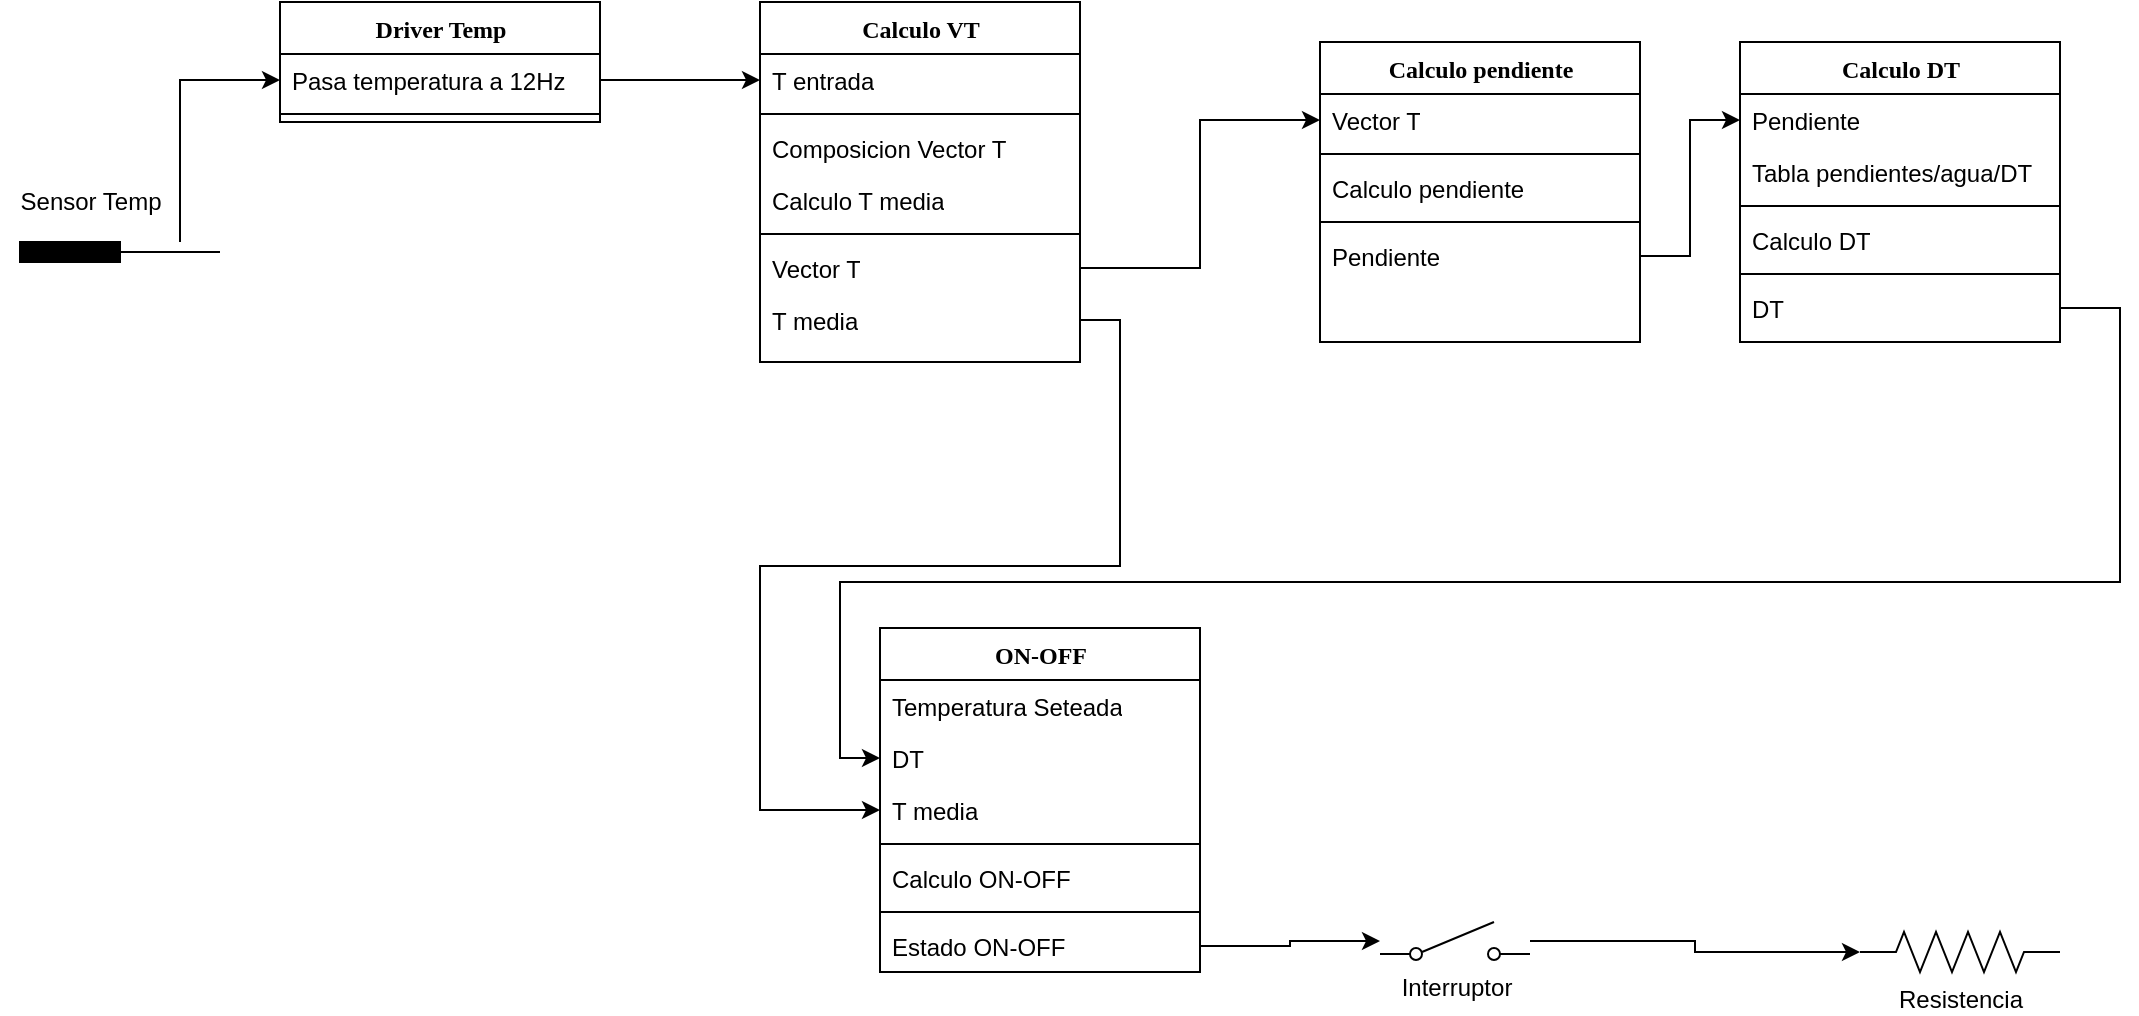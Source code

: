 <mxfile version="15.7.3" type="device"><diagram name="Page-1" id="9f46799a-70d6-7492-0946-bef42562c5a5"><mxGraphModel dx="1422" dy="793" grid="1" gridSize="10" guides="1" tooltips="1" connect="1" arrows="1" fold="1" page="1" pageScale="1" pageWidth="1169" pageHeight="827" background="none" math="0" shadow="0"><root><mxCell id="0"/><mxCell id="1" parent="0"/><mxCell id="78961159f06e98e8-17" value="Driver Temp" style="swimlane;html=1;fontStyle=1;align=center;verticalAlign=top;childLayout=stackLayout;horizontal=1;startSize=26;horizontalStack=0;resizeParent=1;resizeLast=0;collapsible=1;marginBottom=0;swimlaneFillColor=#ffffff;rounded=0;shadow=0;comic=0;labelBackgroundColor=none;strokeWidth=1;fillColor=none;fontFamily=Verdana;fontSize=12" parent="1" vertex="1"><mxGeometry x="150" y="120" width="160" height="60" as="geometry"/></mxCell><mxCell id="78961159f06e98e8-21" value="Pasa temperatura a 12Hz" style="text;html=1;strokeColor=none;fillColor=none;align=left;verticalAlign=top;spacingLeft=4;spacingRight=4;whiteSpace=wrap;overflow=hidden;rotatable=0;points=[[0,0.5],[1,0.5]];portConstraint=eastwest;" parent="78961159f06e98e8-17" vertex="1"><mxGeometry y="26" width="160" height="26" as="geometry"/></mxCell><mxCell id="78961159f06e98e8-19" value="" style="line;html=1;strokeWidth=1;fillColor=none;align=left;verticalAlign=middle;spacingTop=-1;spacingLeft=3;spacingRight=3;rotatable=0;labelPosition=right;points=[];portConstraint=eastwest;" parent="78961159f06e98e8-17" vertex="1"><mxGeometry y="52" width="160" height="8" as="geometry"/></mxCell><mxCell id="78961159f06e98e8-43" value="Calculo pendiente" style="swimlane;html=1;fontStyle=1;align=center;verticalAlign=top;childLayout=stackLayout;horizontal=1;startSize=26;horizontalStack=0;resizeParent=1;resizeLast=0;collapsible=1;marginBottom=0;swimlaneFillColor=#ffffff;rounded=0;shadow=0;comic=0;labelBackgroundColor=none;strokeWidth=1;fillColor=none;fontFamily=Verdana;fontSize=12" parent="1" vertex="1"><mxGeometry x="670" y="140" width="160" height="150" as="geometry"/></mxCell><mxCell id="78961159f06e98e8-44" value="Vector T" style="text;html=1;strokeColor=none;fillColor=none;align=left;verticalAlign=top;spacingLeft=4;spacingRight=4;whiteSpace=wrap;overflow=hidden;rotatable=0;points=[[0,0.5],[1,0.5]];portConstraint=eastwest;" parent="78961159f06e98e8-43" vertex="1"><mxGeometry y="26" width="160" height="26" as="geometry"/></mxCell><mxCell id="78961159f06e98e8-51" value="" style="line;html=1;strokeWidth=1;fillColor=none;align=left;verticalAlign=middle;spacingTop=-1;spacingLeft=3;spacingRight=3;rotatable=0;labelPosition=right;points=[];portConstraint=eastwest;" parent="78961159f06e98e8-43" vertex="1"><mxGeometry y="52" width="160" height="8" as="geometry"/></mxCell><mxCell id="78961159f06e98e8-53" value="&lt;div&gt;Calculo pendiente&lt;/div&gt;" style="text;html=1;strokeColor=none;fillColor=none;align=left;verticalAlign=top;spacingLeft=4;spacingRight=4;whiteSpace=wrap;overflow=hidden;rotatable=0;points=[[0,0.5],[1,0.5]];portConstraint=eastwest;" parent="78961159f06e98e8-43" vertex="1"><mxGeometry y="60" width="160" height="26" as="geometry"/></mxCell><mxCell id="BaRePQR6pzEtP4ckzw3e-25" value="" style="line;html=1;strokeWidth=1;fillColor=none;align=left;verticalAlign=middle;spacingTop=-1;spacingLeft=3;spacingRight=3;rotatable=0;labelPosition=right;points=[];portConstraint=eastwest;" vertex="1" parent="78961159f06e98e8-43"><mxGeometry y="86" width="160" height="8" as="geometry"/></mxCell><mxCell id="78961159f06e98e8-45" value="Pendiente" style="text;html=1;strokeColor=none;fillColor=none;align=left;verticalAlign=top;spacingLeft=4;spacingRight=4;whiteSpace=wrap;overflow=hidden;rotatable=0;points=[[0,0.5],[1,0.5]];portConstraint=eastwest;" parent="78961159f06e98e8-43" vertex="1"><mxGeometry y="94" width="160" height="26" as="geometry"/></mxCell><mxCell id="J3sHSqnzjAk38yc7wHQm-8" style="edgeStyle=orthogonalEdgeStyle;rounded=0;orthogonalLoop=1;jettySize=auto;html=1;exitX=1;exitY=0.5;exitDx=0;exitDy=0;entryX=0;entryY=0.5;entryDx=0;entryDy=0;" parent="1" source="78961159f06e98e8-21" target="J3sHSqnzjAk38yc7wHQm-10" edge="1"><mxGeometry relative="1" as="geometry"><mxPoint x="450" y="179" as="targetPoint"/></mxGeometry></mxCell><mxCell id="J3sHSqnzjAk38yc7wHQm-9" value="Calculo VT" style="swimlane;html=1;fontStyle=1;align=center;verticalAlign=top;childLayout=stackLayout;horizontal=1;startSize=26;horizontalStack=0;resizeParent=1;resizeLast=0;collapsible=1;marginBottom=0;swimlaneFillColor=#ffffff;rounded=0;shadow=0;comic=0;labelBackgroundColor=none;strokeWidth=1;fillColor=none;fontFamily=Verdana;fontSize=12" parent="1" vertex="1"><mxGeometry x="390" y="120" width="160" height="180" as="geometry"/></mxCell><mxCell id="J3sHSqnzjAk38yc7wHQm-10" value="T entrada" style="text;html=1;strokeColor=none;fillColor=none;align=left;verticalAlign=top;spacingLeft=4;spacingRight=4;whiteSpace=wrap;overflow=hidden;rotatable=0;points=[[0,0.5],[1,0.5]];portConstraint=eastwest;" parent="J3sHSqnzjAk38yc7wHQm-9" vertex="1"><mxGeometry y="26" width="160" height="26" as="geometry"/></mxCell><mxCell id="J3sHSqnzjAk38yc7wHQm-12" value="" style="line;html=1;strokeWidth=1;fillColor=none;align=left;verticalAlign=middle;spacingTop=-1;spacingLeft=3;spacingRight=3;rotatable=0;labelPosition=right;points=[];portConstraint=eastwest;" parent="J3sHSqnzjAk38yc7wHQm-9" vertex="1"><mxGeometry y="52" width="160" height="8" as="geometry"/></mxCell><mxCell id="BaRePQR6pzEtP4ckzw3e-12" value="Composicion Vector T" style="text;html=1;strokeColor=none;fillColor=none;align=left;verticalAlign=top;spacingLeft=4;spacingRight=4;whiteSpace=wrap;overflow=hidden;rotatable=0;points=[[0,0.5],[1,0.5]];portConstraint=eastwest;" vertex="1" parent="J3sHSqnzjAk38yc7wHQm-9"><mxGeometry y="60" width="160" height="26" as="geometry"/></mxCell><mxCell id="J3sHSqnzjAk38yc7wHQm-13" value="Calculo T media" style="text;html=1;strokeColor=none;fillColor=none;align=left;verticalAlign=top;spacingLeft=4;spacingRight=4;whiteSpace=wrap;overflow=hidden;rotatable=0;points=[[0,0.5],[1,0.5]];portConstraint=eastwest;" parent="J3sHSqnzjAk38yc7wHQm-9" vertex="1"><mxGeometry y="86" width="160" height="26" as="geometry"/></mxCell><mxCell id="BaRePQR6pzEtP4ckzw3e-26" value="" style="line;html=1;strokeWidth=1;fillColor=none;align=left;verticalAlign=middle;spacingTop=-1;spacingLeft=3;spacingRight=3;rotatable=0;labelPosition=right;points=[];portConstraint=eastwest;" vertex="1" parent="J3sHSqnzjAk38yc7wHQm-9"><mxGeometry y="112" width="160" height="8" as="geometry"/></mxCell><mxCell id="BaRePQR6pzEtP4ckzw3e-11" value="Vector T" style="text;html=1;strokeColor=none;fillColor=none;align=left;verticalAlign=top;spacingLeft=4;spacingRight=4;whiteSpace=wrap;overflow=hidden;rotatable=0;points=[[0,0.5],[1,0.5]];portConstraint=eastwest;" vertex="1" parent="J3sHSqnzjAk38yc7wHQm-9"><mxGeometry y="120" width="160" height="26" as="geometry"/></mxCell><mxCell id="J3sHSqnzjAk38yc7wHQm-11" value="T media" style="text;html=1;strokeColor=none;fillColor=none;align=left;verticalAlign=top;spacingLeft=4;spacingRight=4;whiteSpace=wrap;overflow=hidden;rotatable=0;points=[[0,0.5],[1,0.5]];portConstraint=eastwest;" parent="J3sHSqnzjAk38yc7wHQm-9" vertex="1"><mxGeometry y="146" width="160" height="26" as="geometry"/></mxCell><mxCell id="BaRePQR6pzEtP4ckzw3e-56" style="edgeStyle=orthogonalEdgeStyle;rounded=0;orthogonalLoop=1;jettySize=auto;html=1;entryX=0;entryY=0.5;entryDx=0;entryDy=0;entryPerimeter=0;" edge="1" parent="1" source="BaRePQR6pzEtP4ckzw3e-2" target="BaRePQR6pzEtP4ckzw3e-3"><mxGeometry relative="1" as="geometry"/></mxCell><mxCell id="BaRePQR6pzEtP4ckzw3e-2" value="Interruptor" style="pointerEvents=1;verticalLabelPosition=bottom;shadow=0;dashed=0;align=center;html=1;verticalAlign=top;shape=mxgraph.electrical.electro-mechanical.simple_switch;" vertex="1" parent="1"><mxGeometry x="700" y="580" width="75" height="19" as="geometry"/></mxCell><mxCell id="BaRePQR6pzEtP4ckzw3e-3" value="Resistencia" style="pointerEvents=1;verticalLabelPosition=bottom;shadow=0;dashed=0;align=center;html=1;verticalAlign=top;shape=mxgraph.electrical.resistors.resistor_2;" vertex="1" parent="1"><mxGeometry x="940" y="585" width="100" height="20" as="geometry"/></mxCell><mxCell id="BaRePQR6pzEtP4ckzw3e-6" style="edgeStyle=orthogonalEdgeStyle;rounded=0;orthogonalLoop=1;jettySize=auto;html=1;entryX=0;entryY=0.5;entryDx=0;entryDy=0;" edge="1" parent="1" source="BaRePQR6pzEtP4ckzw3e-5" target="78961159f06e98e8-21"><mxGeometry relative="1" as="geometry"><Array as="points"><mxPoint x="100" y="159"/></Array></mxGeometry></mxCell><mxCell id="BaRePQR6pzEtP4ckzw3e-5" value="" style="verticalLabelPosition=bottom;shadow=0;dashed=0;align=center;fillColor=strokeColor;html=1;verticalAlign=top;strokeWidth=1;shape=mxgraph.electrical.miscellaneous.mf_contact_2;flipH=1;" vertex="1" parent="1"><mxGeometry x="20" y="240" width="100" height="10" as="geometry"/></mxCell><mxCell id="BaRePQR6pzEtP4ckzw3e-7" value="Sensor Temp" style="text;html=1;align=center;verticalAlign=middle;resizable=0;points=[];autosize=1;strokeColor=none;fillColor=none;" vertex="1" parent="1"><mxGeometry x="10" y="210" width="90" height="20" as="geometry"/></mxCell><mxCell id="BaRePQR6pzEtP4ckzw3e-17" style="edgeStyle=orthogonalEdgeStyle;rounded=0;orthogonalLoop=1;jettySize=auto;html=1;entryX=0;entryY=0.5;entryDx=0;entryDy=0;" edge="1" parent="1" source="BaRePQR6pzEtP4ckzw3e-11" target="78961159f06e98e8-44"><mxGeometry relative="1" as="geometry"/></mxCell><mxCell id="BaRePQR6pzEtP4ckzw3e-18" value="Calculo DT" style="swimlane;html=1;fontStyle=1;align=center;verticalAlign=top;childLayout=stackLayout;horizontal=1;startSize=26;horizontalStack=0;resizeParent=1;resizeLast=0;collapsible=1;marginBottom=0;swimlaneFillColor=#ffffff;rounded=0;shadow=0;comic=0;labelBackgroundColor=none;strokeWidth=1;fillColor=none;fontFamily=Verdana;fontSize=12" vertex="1" parent="1"><mxGeometry x="880" y="140" width="160" height="150" as="geometry"/></mxCell><mxCell id="BaRePQR6pzEtP4ckzw3e-19" value="Pendiente" style="text;html=1;strokeColor=none;fillColor=none;align=left;verticalAlign=top;spacingLeft=4;spacingRight=4;whiteSpace=wrap;overflow=hidden;rotatable=0;points=[[0,0.5],[1,0.5]];portConstraint=eastwest;" vertex="1" parent="BaRePQR6pzEtP4ckzw3e-18"><mxGeometry y="26" width="160" height="26" as="geometry"/></mxCell><mxCell id="BaRePQR6pzEtP4ckzw3e-20" value="Tabla pendientes/agua/DT" style="text;html=1;strokeColor=none;fillColor=none;align=left;verticalAlign=top;spacingLeft=4;spacingRight=4;whiteSpace=wrap;overflow=hidden;rotatable=0;points=[[0,0.5],[1,0.5]];portConstraint=eastwest;" vertex="1" parent="BaRePQR6pzEtP4ckzw3e-18"><mxGeometry y="52" width="160" height="26" as="geometry"/></mxCell><mxCell id="BaRePQR6pzEtP4ckzw3e-21" value="" style="line;html=1;strokeWidth=1;fillColor=none;align=left;verticalAlign=middle;spacingTop=-1;spacingLeft=3;spacingRight=3;rotatable=0;labelPosition=right;points=[];portConstraint=eastwest;" vertex="1" parent="BaRePQR6pzEtP4ckzw3e-18"><mxGeometry y="78" width="160" height="8" as="geometry"/></mxCell><mxCell id="BaRePQR6pzEtP4ckzw3e-22" value="Calculo DT" style="text;html=1;strokeColor=none;fillColor=none;align=left;verticalAlign=top;spacingLeft=4;spacingRight=4;whiteSpace=wrap;overflow=hidden;rotatable=0;points=[[0,0.5],[1,0.5]];portConstraint=eastwest;" vertex="1" parent="BaRePQR6pzEtP4ckzw3e-18"><mxGeometry y="86" width="160" height="26" as="geometry"/></mxCell><mxCell id="BaRePQR6pzEtP4ckzw3e-23" value="" style="line;html=1;strokeWidth=1;fillColor=none;align=left;verticalAlign=middle;spacingTop=-1;spacingLeft=3;spacingRight=3;rotatable=0;labelPosition=right;points=[];portConstraint=eastwest;" vertex="1" parent="BaRePQR6pzEtP4ckzw3e-18"><mxGeometry y="112" width="160" height="8" as="geometry"/></mxCell><mxCell id="BaRePQR6pzEtP4ckzw3e-24" value="&lt;div&gt;DT&lt;/div&gt;" style="text;html=1;strokeColor=none;fillColor=none;align=left;verticalAlign=top;spacingLeft=4;spacingRight=4;whiteSpace=wrap;overflow=hidden;rotatable=0;points=[[0,0.5],[1,0.5]];portConstraint=eastwest;" vertex="1" parent="BaRePQR6pzEtP4ckzw3e-18"><mxGeometry y="120" width="160" height="26" as="geometry"/></mxCell><mxCell id="BaRePQR6pzEtP4ckzw3e-28" style="edgeStyle=orthogonalEdgeStyle;rounded=0;orthogonalLoop=1;jettySize=auto;html=1;entryX=0;entryY=0.5;entryDx=0;entryDy=0;" edge="1" parent="1" source="78961159f06e98e8-45" target="BaRePQR6pzEtP4ckzw3e-19"><mxGeometry relative="1" as="geometry"/></mxCell><mxCell id="BaRePQR6pzEtP4ckzw3e-40" value="ON-OFF" style="swimlane;html=1;fontStyle=1;align=center;verticalAlign=top;childLayout=stackLayout;horizontal=1;startSize=26;horizontalStack=0;resizeParent=1;resizeLast=0;collapsible=1;marginBottom=0;swimlaneFillColor=#ffffff;rounded=0;shadow=0;comic=0;labelBackgroundColor=none;strokeWidth=1;fillColor=none;fontFamily=Verdana;fontSize=12" vertex="1" parent="1"><mxGeometry x="450" y="433" width="160" height="172" as="geometry"/></mxCell><mxCell id="BaRePQR6pzEtP4ckzw3e-41" value="Temperatura Seteada" style="text;html=1;strokeColor=none;fillColor=none;align=left;verticalAlign=top;spacingLeft=4;spacingRight=4;whiteSpace=wrap;overflow=hidden;rotatable=0;points=[[0,0.5],[1,0.5]];portConstraint=eastwest;" vertex="1" parent="BaRePQR6pzEtP4ckzw3e-40"><mxGeometry y="26" width="160" height="26" as="geometry"/></mxCell><mxCell id="BaRePQR6pzEtP4ckzw3e-48" value="DT" style="text;html=1;strokeColor=none;fillColor=none;align=left;verticalAlign=top;spacingLeft=4;spacingRight=4;whiteSpace=wrap;overflow=hidden;rotatable=0;points=[[0,0.5],[1,0.5]];portConstraint=eastwest;" vertex="1" parent="BaRePQR6pzEtP4ckzw3e-40"><mxGeometry y="52" width="160" height="26" as="geometry"/></mxCell><mxCell id="BaRePQR6pzEtP4ckzw3e-44" value="T media" style="text;html=1;strokeColor=none;fillColor=none;align=left;verticalAlign=top;spacingLeft=4;spacingRight=4;whiteSpace=wrap;overflow=hidden;rotatable=0;points=[[0,0.5],[1,0.5]];portConstraint=eastwest;" vertex="1" parent="BaRePQR6pzEtP4ckzw3e-40"><mxGeometry y="78" width="160" height="26" as="geometry"/></mxCell><mxCell id="BaRePQR6pzEtP4ckzw3e-45" value="" style="line;html=1;strokeWidth=1;fillColor=none;align=left;verticalAlign=middle;spacingTop=-1;spacingLeft=3;spacingRight=3;rotatable=0;labelPosition=right;points=[];portConstraint=eastwest;" vertex="1" parent="BaRePQR6pzEtP4ckzw3e-40"><mxGeometry y="104" width="160" height="8" as="geometry"/></mxCell><mxCell id="BaRePQR6pzEtP4ckzw3e-46" value="Calculo ON-OFF" style="text;html=1;strokeColor=none;fillColor=none;align=left;verticalAlign=top;spacingLeft=4;spacingRight=4;whiteSpace=wrap;overflow=hidden;rotatable=0;points=[[0,0.5],[1,0.5]];portConstraint=eastwest;" vertex="1" parent="BaRePQR6pzEtP4ckzw3e-40"><mxGeometry y="112" width="160" height="26" as="geometry"/></mxCell><mxCell id="BaRePQR6pzEtP4ckzw3e-53" value="" style="line;html=1;strokeWidth=1;fillColor=none;align=left;verticalAlign=middle;spacingTop=-1;spacingLeft=3;spacingRight=3;rotatable=0;labelPosition=right;points=[];portConstraint=eastwest;" vertex="1" parent="BaRePQR6pzEtP4ckzw3e-40"><mxGeometry y="138" width="160" height="8" as="geometry"/></mxCell><mxCell id="BaRePQR6pzEtP4ckzw3e-54" value="Estado ON-OFF" style="text;html=1;strokeColor=none;fillColor=none;align=left;verticalAlign=top;spacingLeft=4;spacingRight=4;whiteSpace=wrap;overflow=hidden;rotatable=0;points=[[0,0.5],[1,0.5]];portConstraint=eastwest;" vertex="1" parent="BaRePQR6pzEtP4ckzw3e-40"><mxGeometry y="146" width="160" height="26" as="geometry"/></mxCell><mxCell id="BaRePQR6pzEtP4ckzw3e-51" style="edgeStyle=orthogonalEdgeStyle;rounded=0;orthogonalLoop=1;jettySize=auto;html=1;" edge="1" parent="1" source="J3sHSqnzjAk38yc7wHQm-11" target="BaRePQR6pzEtP4ckzw3e-44"><mxGeometry relative="1" as="geometry"><Array as="points"><mxPoint x="570" y="279"/><mxPoint x="570" y="402"/><mxPoint x="390" y="402"/><mxPoint x="390" y="524"/></Array></mxGeometry></mxCell><mxCell id="BaRePQR6pzEtP4ckzw3e-52" style="edgeStyle=orthogonalEdgeStyle;rounded=0;orthogonalLoop=1;jettySize=auto;html=1;entryX=0;entryY=0.5;entryDx=0;entryDy=0;" edge="1" parent="1" source="BaRePQR6pzEtP4ckzw3e-24" target="BaRePQR6pzEtP4ckzw3e-48"><mxGeometry relative="1" as="geometry"><Array as="points"><mxPoint x="1070" y="273"/><mxPoint x="1070" y="410"/><mxPoint x="430" y="410"/><mxPoint x="430" y="498"/></Array></mxGeometry></mxCell><mxCell id="BaRePQR6pzEtP4ckzw3e-55" style="edgeStyle=orthogonalEdgeStyle;rounded=0;orthogonalLoop=1;jettySize=auto;html=1;" edge="1" parent="1" source="BaRePQR6pzEtP4ckzw3e-54" target="BaRePQR6pzEtP4ckzw3e-2"><mxGeometry relative="1" as="geometry"/></mxCell></root></mxGraphModel></diagram></mxfile>